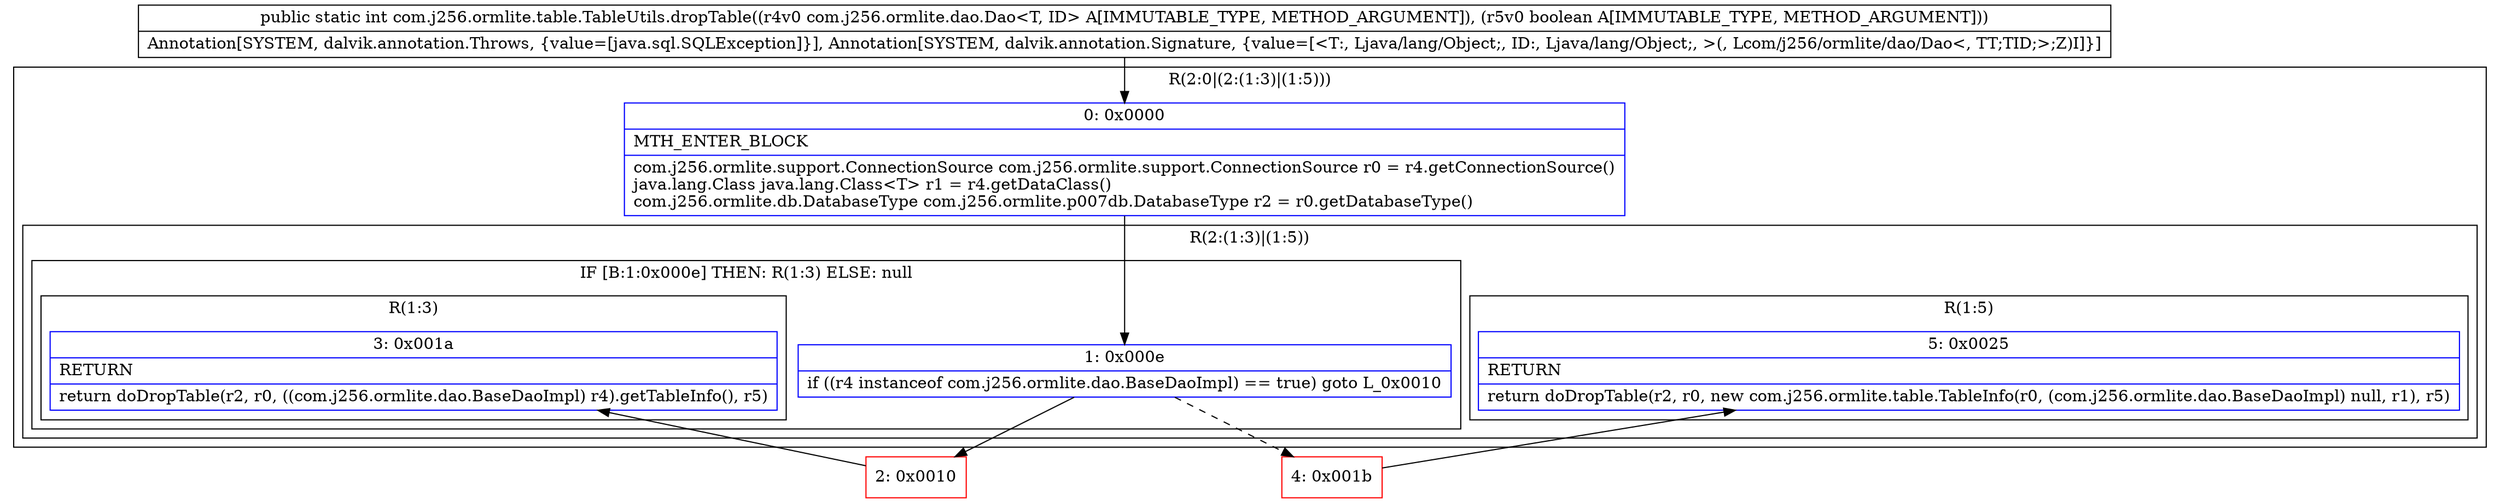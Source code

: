 digraph "CFG forcom.j256.ormlite.table.TableUtils.dropTable(Lcom\/j256\/ormlite\/dao\/Dao;Z)I" {
subgraph cluster_Region_190633080 {
label = "R(2:0|(2:(1:3)|(1:5)))";
node [shape=record,color=blue];
Node_0 [shape=record,label="{0\:\ 0x0000|MTH_ENTER_BLOCK\l|com.j256.ormlite.support.ConnectionSource com.j256.ormlite.support.ConnectionSource r0 = r4.getConnectionSource()\ljava.lang.Class java.lang.Class\<T\> r1 = r4.getDataClass()\lcom.j256.ormlite.db.DatabaseType com.j256.ormlite.p007db.DatabaseType r2 = r0.getDatabaseType()\l}"];
subgraph cluster_Region_787304959 {
label = "R(2:(1:3)|(1:5))";
node [shape=record,color=blue];
subgraph cluster_IfRegion_2021885068 {
label = "IF [B:1:0x000e] THEN: R(1:3) ELSE: null";
node [shape=record,color=blue];
Node_1 [shape=record,label="{1\:\ 0x000e|if ((r4 instanceof com.j256.ormlite.dao.BaseDaoImpl) == true) goto L_0x0010\l}"];
subgraph cluster_Region_625517013 {
label = "R(1:3)";
node [shape=record,color=blue];
Node_3 [shape=record,label="{3\:\ 0x001a|RETURN\l|return doDropTable(r2, r0, ((com.j256.ormlite.dao.BaseDaoImpl) r4).getTableInfo(), r5)\l}"];
}
}
subgraph cluster_Region_1804600982 {
label = "R(1:5)";
node [shape=record,color=blue];
Node_5 [shape=record,label="{5\:\ 0x0025|RETURN\l|return doDropTable(r2, r0, new com.j256.ormlite.table.TableInfo(r0, (com.j256.ormlite.dao.BaseDaoImpl) null, r1), r5)\l}"];
}
}
}
Node_2 [shape=record,color=red,label="{2\:\ 0x0010}"];
Node_4 [shape=record,color=red,label="{4\:\ 0x001b}"];
MethodNode[shape=record,label="{public static int com.j256.ormlite.table.TableUtils.dropTable((r4v0 com.j256.ormlite.dao.Dao\<T, ID\> A[IMMUTABLE_TYPE, METHOD_ARGUMENT]), (r5v0 boolean A[IMMUTABLE_TYPE, METHOD_ARGUMENT]))  | Annotation[SYSTEM, dalvik.annotation.Throws, \{value=[java.sql.SQLException]\}], Annotation[SYSTEM, dalvik.annotation.Signature, \{value=[\<T:, Ljava\/lang\/Object;, ID:, Ljava\/lang\/Object;, \>(, Lcom\/j256\/ormlite\/dao\/Dao\<, TT;TID;\>;Z)I]\}]\l}"];
MethodNode -> Node_0;
Node_0 -> Node_1;
Node_1 -> Node_2;
Node_1 -> Node_4[style=dashed];
Node_2 -> Node_3;
Node_4 -> Node_5;
}

